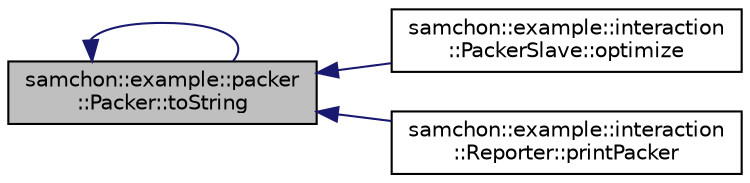 digraph "samchon::example::packer::Packer::toString"
{
  edge [fontname="Helvetica",fontsize="10",labelfontname="Helvetica",labelfontsize="10"];
  node [fontname="Helvetica",fontsize="10",shape=record];
  rankdir="LR";
  Node1 [label="samchon::example::packer\l::Packer::toString",height=0.2,width=0.4,color="black", fillcolor="grey75", style="filled", fontcolor="black"];
  Node1 -> Node2 [dir="back",color="midnightblue",fontsize="10",style="solid",fontname="Helvetica"];
  Node2 [label="samchon::example::interaction\l::PackerSlave::optimize",height=0.2,width=0.4,color="black", fillcolor="white", style="filled",URL="$d3/d29/classsamchon_1_1example_1_1interaction_1_1PackerSlave.html#a706e8aa2fae996a4a9908e2c9adffc6c",tooltip="Optimize TSP and report the result. "];
  Node1 -> Node3 [dir="back",color="midnightblue",fontsize="10",style="solid",fontname="Helvetica"];
  Node3 [label="samchon::example::interaction\l::Reporter::printPacker",height=0.2,width=0.4,color="black", fillcolor="white", style="filled",URL="$d1/d4a/classsamchon_1_1example_1_1interaction_1_1Reporter.html#a15636d5a3d6e5688639d6aa3caefff13",tooltip="Print Packer result on screen. "];
  Node1 -> Node1 [dir="back",color="midnightblue",fontsize="10",style="solid",fontname="Helvetica"];
}
